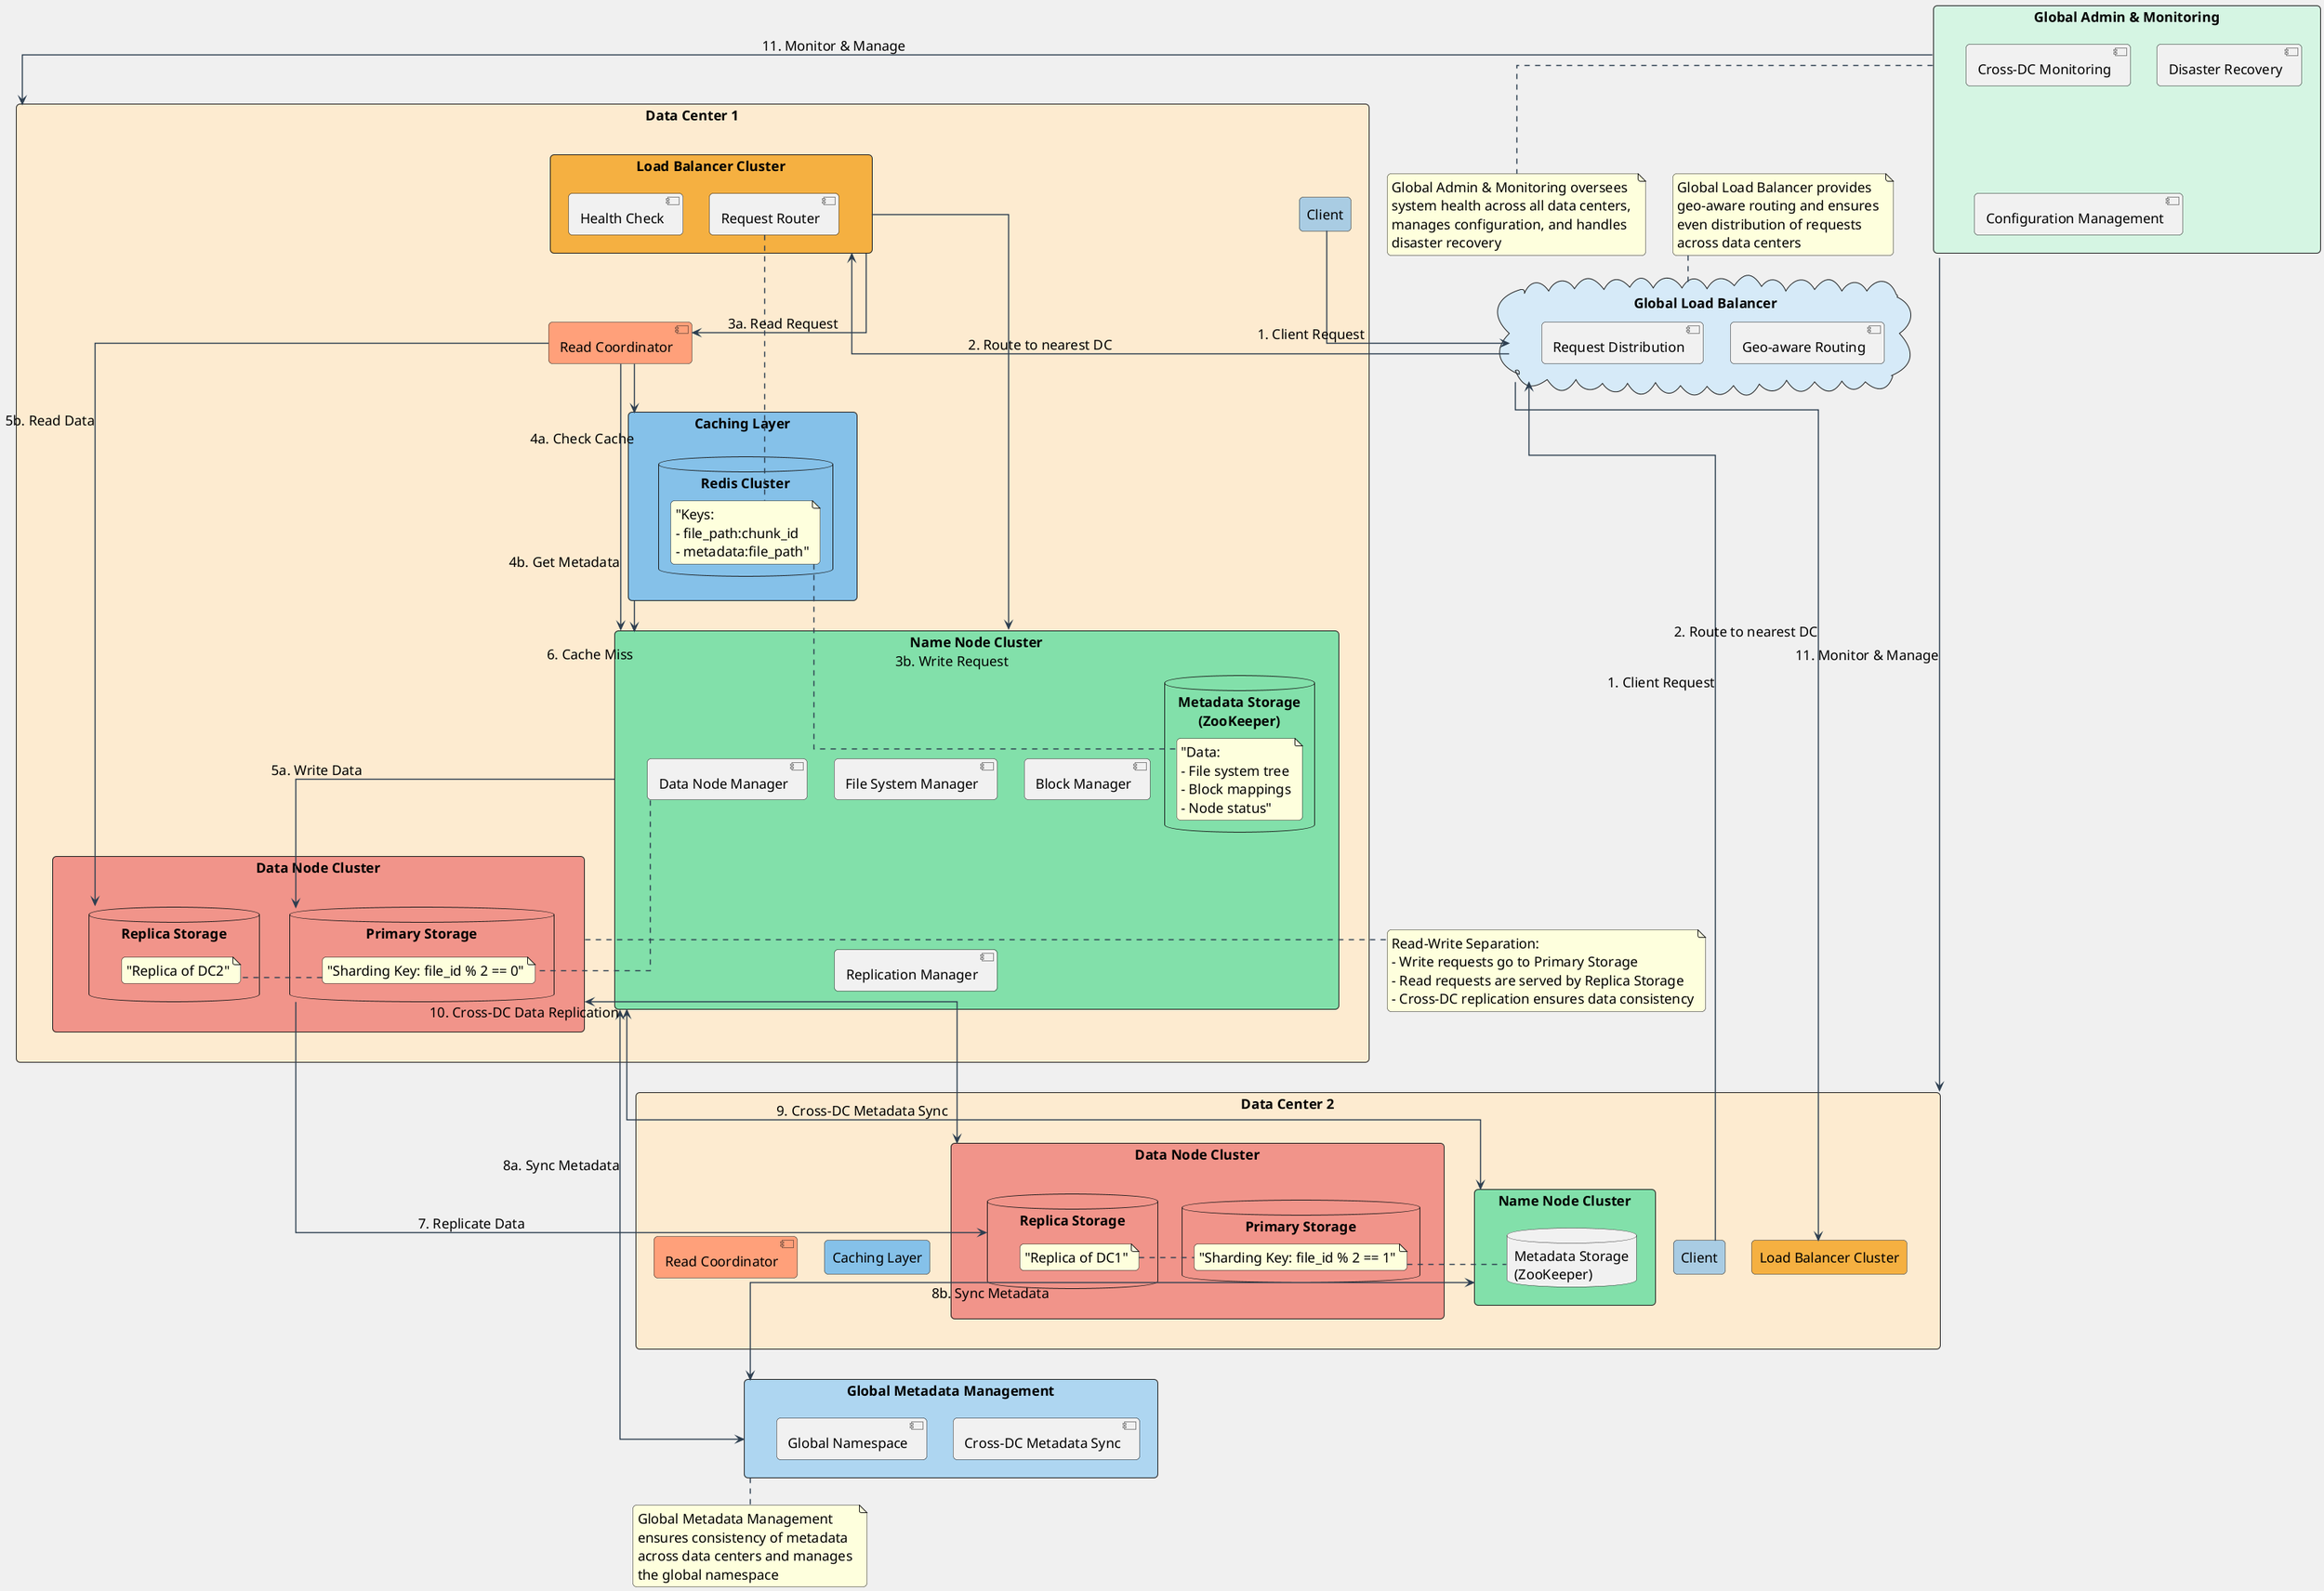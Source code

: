 @startuml Optimized Cross-Datacenter Distributed File System Architecture
!define RECTANGLE rectangle
!define DATABASE database
!define CLOUD cloud

skinparam backgroundColor #F0F0F0
skinparam handwritten false
skinparam monochrome false
skinparam defaultFontName Arial
skinparam defaultFontSize 18
skinparam roundCorner 10
skinparam ArrowColor #2C3E50
skinparam ArrowThickness 1.5
skinparam linetype ortho

allowmixing

' Global Components
CLOUD "Global Load Balancer" as GLB #D6EAF8 {
    component "Geo-aware Routing" as GeoRouting
    component "Request Distribution" as ReqDist
}

RECTANGLE "Global Metadata Management" as GMM #AED6F1 {
    component "Cross-DC Metadata Sync" as MetaSync
    component "Global Namespace" as GlobalNS
}

RECTANGLE "Global Admin & Monitoring" as GAM #D5F5E3 {
    component "Cross-DC Monitoring" as CrossDCMon
    component "Disaster Recovery" as DR
    component "Configuration Management" as ConfigMgmt
}

' Data Center 1
RECTANGLE "Data Center 1" as DC1 #FDEBD0 {
    ' Client
    rectangle "Client" as Client1 #A9CCE3

    ' Load Balancer Cluster
    RECTANGLE "Load Balancer Cluster" as LB1 #F5B041 {
        component "Health Check" as HealthCheck1
        component "Request Router" as RequestRouter1
    }

    ' Caching Layer
    RECTANGLE "Caching Layer" as CacheLayer1 #85C1E9 {
        DATABASE "Redis Cluster" as RedisCache1 {
            note right: "Keys:\n- file_path:chunk_id\n- metadata:file_path"
        }
    }

    ' Name Node Cluster
    RECTANGLE "Name Node Cluster" as NameNodeCluster1 #82E0AA {
        DATABASE "Metadata Storage\n(ZooKeeper)" as MetadataStorage1 {
            note right: "Data:\n- File system tree\n- Block mappings\n- Node status"
        }
        component "File System Manager" as FSManager1
        component "Block Manager" as BlockManager1
        component "Replication Manager" as ReplicationManager1
        component "Data Node Manager" as DataNodeManager1
    }

    ' Data Node Clusters
    RECTANGLE "Data Node Cluster" as DataNodeCluster1 #F1948A {
        DATABASE "Primary Storage" as PrimaryStorage1 {
            note right: "Sharding Key: file_id % 2 == 0"
        }
        DATABASE "Replica Storage" as ReplicaStorage1 {
            note right: "Replica of DC2"
        }
    }

    ' Read Coordinator
    component "Read Coordinator" as ReadCoord1 #FFA07A
}

' Data Center 2 (more detailed now)
RECTANGLE "Data Center 2" as DC2 #FDEBD0 {
    rectangle "Client" as Client2 #A9CCE3
    RECTANGLE "Load Balancer Cluster" as LB2 #F5B041
    RECTANGLE "Caching Layer" as CacheLayer2 #85C1E9
    RECTANGLE "Name Node Cluster" as NameNodeCluster2 #82E0AA {
        DATABASE "Metadata Storage\n(ZooKeeper)" as MetadataStorage2
    }
    RECTANGLE "Data Node Cluster" as DataNodeCluster2 #F1948A {
        DATABASE "Primary Storage" as PrimaryStorage2 {
            note left: "Sharding Key: file_id % 2 == 1"
        }
        DATABASE "Replica Storage" as ReplicaStorage2 {
            note left: "Replica of DC1"
        }
    }
    component "Read Coordinator" as ReadCoord2 #FFA07A
}

' Connections
Client1 --> GLB : "1. Client Request"
Client2 --> GLB : "1. Client Request"
GLB --> LB1 : "2. Route to nearest DC"
GLB --> LB2 : "2. Route to nearest DC"
LB1 --> ReadCoord1 : "3a. Read Request"
LB1 --> NameNodeCluster1 : "3b. Write Request"
ReadCoord1 --> CacheLayer1 : "4a. Check Cache"
ReadCoord1 --> NameNodeCluster1 : "4b. Get Metadata"
NameNodeCluster1 --> PrimaryStorage1 : "5a. Write Data"
ReadCoord1 --> ReplicaStorage1 : "5b. Read Data"
CacheLayer1 --> NameNodeCluster1 : "6. Cache Miss"
PrimaryStorage1 --> ReplicaStorage2 : "7. Replicate Data"
NameNodeCluster1 <--> GMM : "8a. Sync Metadata"
NameNodeCluster2 <--> GMM : "8b. Sync Metadata"
NameNodeCluster1 <--> NameNodeCluster2 : "9. Cross-DC Metadata Sync"
DataNodeCluster1 <--> DataNodeCluster2 : "10. Cross-DC Data Replication"
GAM --> DC1 : "11. Monitor & Manage"
GAM --> DC2 : "11. Monitor & Manage"

' Additional notes for explanation
note top of GLB
  Global Load Balancer provides 
  geo-aware routing and ensures 
  even distribution of requests 
  across data centers
end note

note bottom of GMM
  Global Metadata Management 
  ensures consistency of metadata 
  across data centers and manages 
  the global namespace
end note

note bottom of GAM
  Global Admin & Monitoring oversees 
  system health across all data centers, 
  manages configuration, and handles 
  disaster recovery
end note

note right of DataNodeCluster1
  Read-Write Separation:
  - Write requests go to Primary Storage
  - Read requests are served by Replica Storage
  - Cross-DC replication ensures data consistency
end note

@enduml